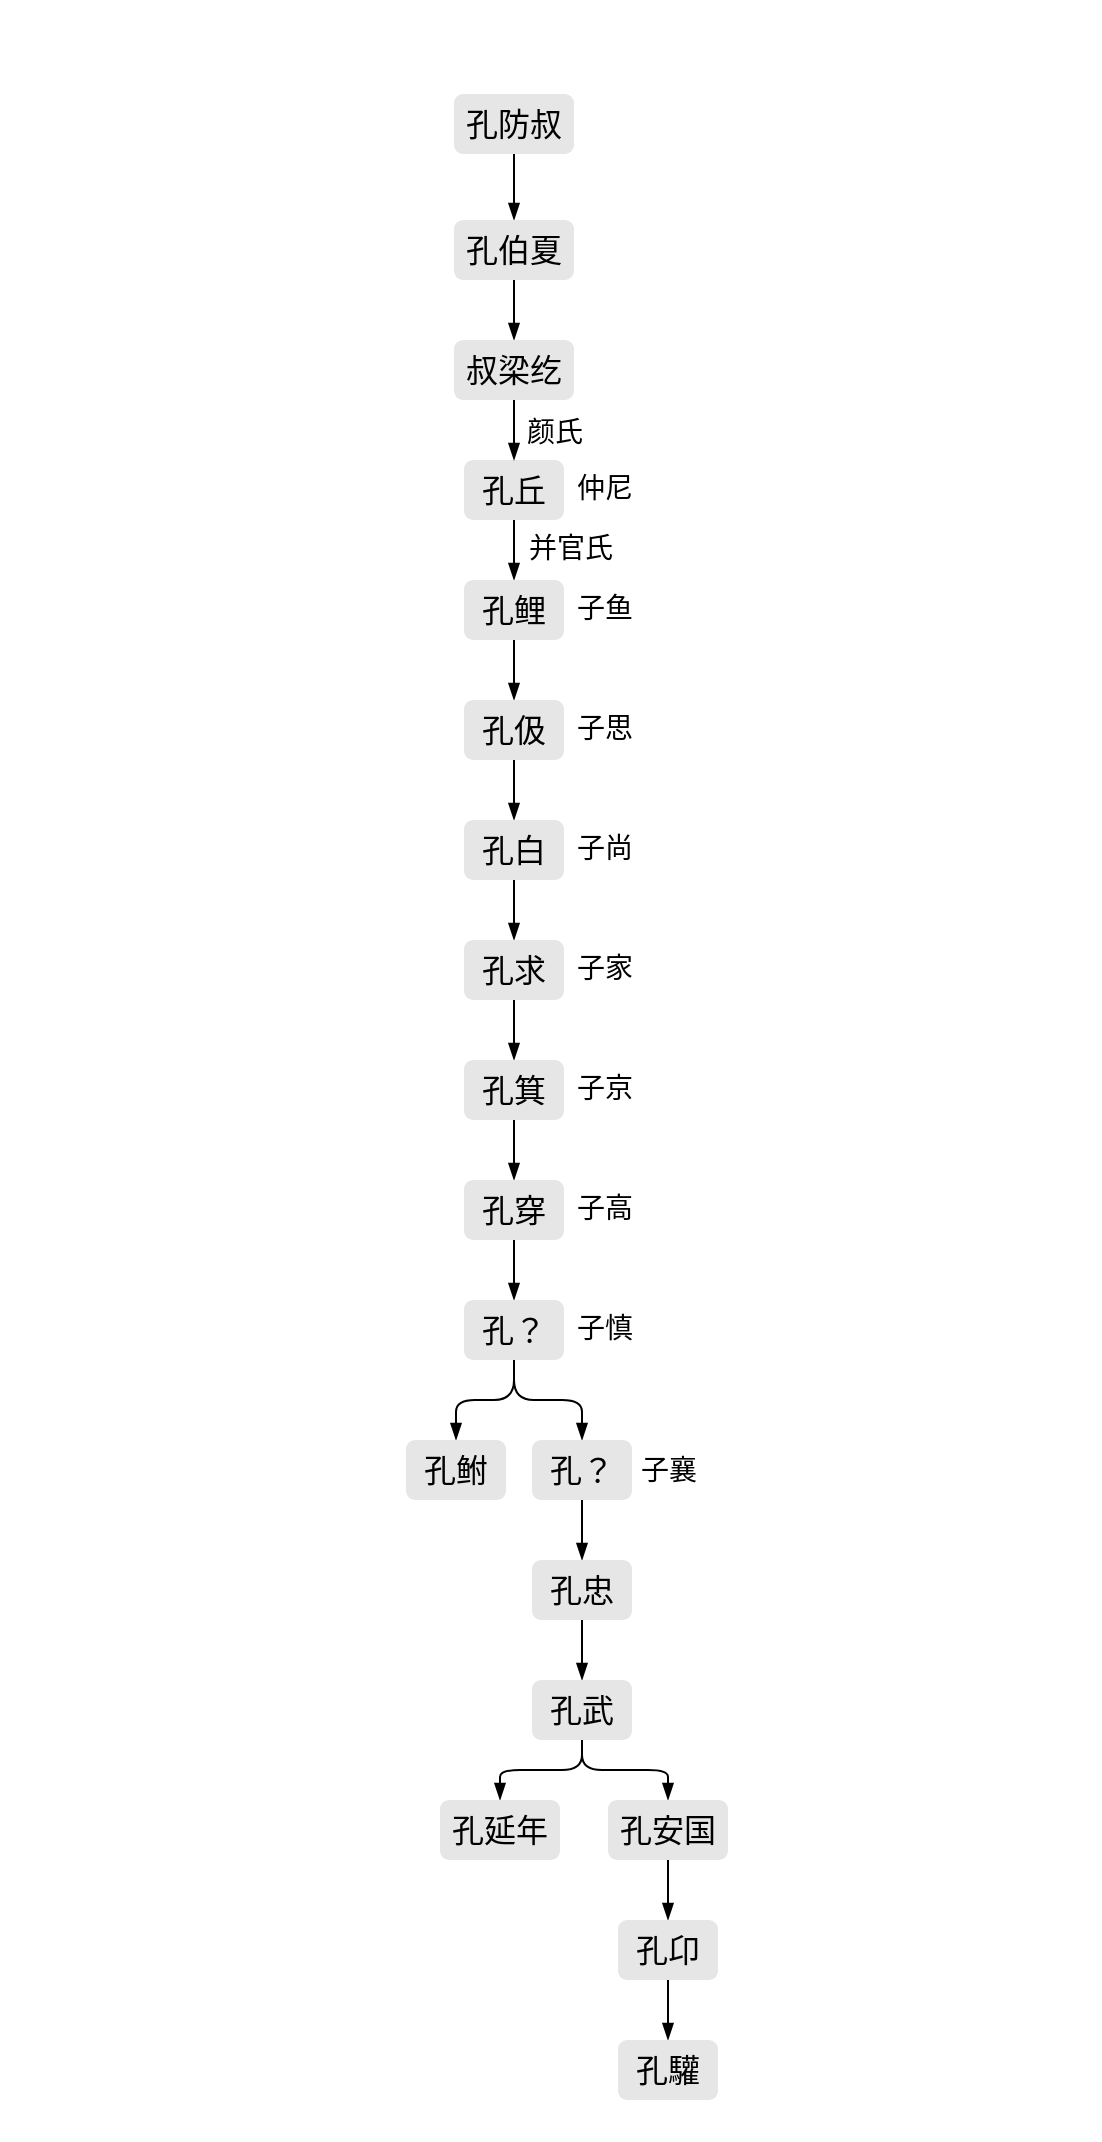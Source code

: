 <mxfile>
    <diagram id="Kz0ywYGAHpizFOXHB_ZU" name="Page-1">
        <mxGraphModel dx="644" dy="515" grid="1" gridSize="10" guides="1" tooltips="1" connect="1" arrows="1" fold="1" page="1" pageScale="1" pageWidth="827" pageHeight="1169" math="0" shadow="0">
            <root>
                <mxCell id="0"/>
                <mxCell id="1" parent="0"/>
                <mxCell id="3" value="" style="rounded=0;whiteSpace=wrap;html=1;fillColor=#FFFFFF;strokeColor=none;connectable=0;container=1;collapsible=0;recursiveResize=0;movable=0;rotatable=0;cloneable=0;deletable=0;" parent="1" vertex="1">
                    <mxGeometry x="290" y="100" width="550" height="1070" as="geometry"/>
                </mxCell>
                <mxCell id="60" style="edgeStyle=orthogonalEdgeStyle;shape=connector;rounded=1;html=1;exitX=0.5;exitY=1;exitDx=0;exitDy=0;labelBackgroundColor=default;fontFamily=Helvetica;fontSize=16;fontColor=#000000;endArrow=blockThin;endFill=1;strokeColor=#000000;strokeWidth=1;" edge="1" parent="3" source="5" target="59">
                    <mxGeometry relative="1" as="geometry"/>
                </mxCell>
                <mxCell id="5" value="&lt;div style=&quot;font-size: 16px&quot;&gt;&lt;div style=&quot;font-size: 16px&quot;&gt;&lt;div style=&quot;font-size: 16px&quot;&gt;&lt;div style=&quot;font-size: 16px&quot;&gt;&lt;div style=&quot;font-size: 16px&quot;&gt;孔防叔&lt;br&gt;&lt;/div&gt;&lt;/div&gt;&lt;/div&gt;&lt;/div&gt;&lt;div style=&quot;font-size: 16px&quot;&gt;&lt;/div&gt;&lt;/div&gt;" style="rounded=1;whiteSpace=wrap;html=1;fillColor=#E6E6E6;fontColor=#000000;fontSize=16;strokeColor=none;strokeWidth=2;" parent="3" vertex="1">
                    <mxGeometry x="227" y="47" width="60" height="30" as="geometry"/>
                </mxCell>
                <mxCell id="6" value="&lt;div style=&quot;font-size: 14px&quot;&gt;&lt;div style=&quot;font-size: 14px&quot;&gt;&lt;div style=&quot;font-size: 14px&quot;&gt;&lt;div style=&quot;font-size: 14px&quot;&gt;&lt;div&gt;仲尼&lt;/div&gt;&lt;/div&gt;&lt;/div&gt;&lt;/div&gt;&lt;/div&gt;" style="text;html=1;align=center;verticalAlign=middle;resizable=0;points=[];autosize=1;strokeColor=none;fillColor=none;fontSize=14;fontColor=#000000;" parent="3" vertex="1">
                    <mxGeometry x="282" y="234" width="40" height="20" as="geometry"/>
                </mxCell>
                <mxCell id="67" style="edgeStyle=orthogonalEdgeStyle;shape=connector;rounded=1;html=1;exitX=0.5;exitY=1;exitDx=0;exitDy=0;entryX=0.5;entryY=0;entryDx=0;entryDy=0;labelBackgroundColor=default;fontFamily=Helvetica;fontSize=16;fontColor=#000000;endArrow=blockThin;endFill=1;strokeColor=#000000;strokeWidth=1;" edge="1" parent="3" source="7" target="65">
                    <mxGeometry relative="1" as="geometry"/>
                </mxCell>
                <mxCell id="7" value="&lt;div style=&quot;font-size: 16px&quot;&gt;&lt;div style=&quot;font-size: 16px&quot;&gt;&lt;div style=&quot;font-size: 16px&quot;&gt;&lt;div style=&quot;font-size: 16px&quot;&gt;&lt;div style=&quot;font-size: 16px&quot;&gt;孔丘&lt;br&gt;&lt;/div&gt;&lt;/div&gt;&lt;/div&gt;&lt;/div&gt;&lt;div style=&quot;font-size: 16px&quot;&gt;&lt;/div&gt;&lt;/div&gt;" style="rounded=1;whiteSpace=wrap;html=1;fillColor=#E6E6E6;fontColor=#000000;fontSize=16;strokeColor=none;strokeWidth=2;" parent="3" vertex="1">
                    <mxGeometry x="232" y="230" width="50" height="30" as="geometry"/>
                </mxCell>
                <mxCell id="62" style="edgeStyle=orthogonalEdgeStyle;shape=connector;rounded=1;html=1;exitX=0.5;exitY=1;exitDx=0;exitDy=0;entryX=0.5;entryY=0;entryDx=0;entryDy=0;labelBackgroundColor=default;fontFamily=Helvetica;fontSize=16;fontColor=#000000;endArrow=blockThin;endFill=1;strokeColor=#000000;strokeWidth=1;" edge="1" parent="3" source="59" target="61">
                    <mxGeometry relative="1" as="geometry"/>
                </mxCell>
                <mxCell id="59" value="&lt;div style=&quot;font-size: 16px&quot;&gt;&lt;div style=&quot;font-size: 16px&quot;&gt;&lt;div style=&quot;font-size: 16px&quot;&gt;&lt;div style=&quot;font-size: 16px&quot;&gt;&lt;div style=&quot;font-size: 16px&quot;&gt;孔伯夏&lt;br&gt;&lt;/div&gt;&lt;/div&gt;&lt;/div&gt;&lt;/div&gt;&lt;div style=&quot;font-size: 16px&quot;&gt;&lt;/div&gt;&lt;/div&gt;" style="rounded=1;whiteSpace=wrap;html=1;fillColor=#E6E6E6;fontColor=#000000;fontSize=16;strokeColor=none;strokeWidth=2;" vertex="1" parent="3">
                    <mxGeometry x="227" y="110" width="60" height="30" as="geometry"/>
                </mxCell>
                <mxCell id="63" style="edgeStyle=orthogonalEdgeStyle;shape=connector;rounded=1;html=1;exitX=0.5;exitY=1;exitDx=0;exitDy=0;labelBackgroundColor=default;fontFamily=Helvetica;fontSize=16;fontColor=#000000;endArrow=blockThin;endFill=1;strokeColor=#000000;strokeWidth=1;" edge="1" parent="3" source="61" target="7">
                    <mxGeometry relative="1" as="geometry"/>
                </mxCell>
                <mxCell id="61" value="&lt;div style=&quot;font-size: 16px&quot;&gt;&lt;div style=&quot;font-size: 16px&quot;&gt;&lt;div style=&quot;font-size: 16px&quot;&gt;&lt;div style=&quot;font-size: 16px&quot;&gt;&lt;div style=&quot;font-size: 16px&quot;&gt;叔梁纥&lt;br&gt;&lt;/div&gt;&lt;/div&gt;&lt;/div&gt;&lt;/div&gt;&lt;div style=&quot;font-size: 16px&quot;&gt;&lt;/div&gt;&lt;/div&gt;" style="rounded=1;whiteSpace=wrap;html=1;fillColor=#E6E6E6;fontColor=#000000;fontSize=16;strokeColor=none;strokeWidth=2;" vertex="1" parent="3">
                    <mxGeometry x="227" y="170" width="60" height="30" as="geometry"/>
                </mxCell>
                <mxCell id="64" value="&lt;div style=&quot;font-size: 14px&quot;&gt;&lt;div style=&quot;font-size: 14px&quot;&gt;&lt;div style=&quot;font-size: 14px&quot;&gt;&lt;div style=&quot;font-size: 14px&quot;&gt;&lt;div&gt;颜氏&lt;/div&gt;&lt;/div&gt;&lt;/div&gt;&lt;/div&gt;&lt;/div&gt;" style="text;html=1;align=center;verticalAlign=middle;resizable=0;points=[];autosize=1;strokeColor=none;fillColor=none;fontSize=14;fontColor=#000000;" vertex="1" parent="3">
                    <mxGeometry x="257" y="206" width="40" height="20" as="geometry"/>
                </mxCell>
                <mxCell id="71" style="edgeStyle=orthogonalEdgeStyle;shape=connector;rounded=1;html=1;exitX=0.5;exitY=1;exitDx=0;exitDy=0;labelBackgroundColor=default;fontFamily=Helvetica;fontSize=16;fontColor=#000000;endArrow=blockThin;endFill=1;strokeColor=#000000;strokeWidth=1;" edge="1" parent="3" source="65" target="69">
                    <mxGeometry relative="1" as="geometry"/>
                </mxCell>
                <mxCell id="65" value="&lt;div style=&quot;font-size: 16px&quot;&gt;&lt;div style=&quot;font-size: 16px&quot;&gt;&lt;div style=&quot;font-size: 16px&quot;&gt;&lt;div style=&quot;font-size: 16px&quot;&gt;&lt;div style=&quot;font-size: 16px&quot;&gt;孔鲤&lt;br&gt;&lt;/div&gt;&lt;/div&gt;&lt;/div&gt;&lt;/div&gt;&lt;div style=&quot;font-size: 16px&quot;&gt;&lt;/div&gt;&lt;/div&gt;" style="rounded=1;whiteSpace=wrap;html=1;fillColor=#E6E6E6;fontColor=#000000;fontSize=16;strokeColor=none;strokeWidth=2;" vertex="1" parent="3">
                    <mxGeometry x="232" y="290" width="50" height="30" as="geometry"/>
                </mxCell>
                <mxCell id="66" value="&lt;div style=&quot;font-size: 14px&quot;&gt;&lt;div style=&quot;font-size: 14px&quot;&gt;&lt;div style=&quot;font-size: 14px&quot;&gt;&lt;div style=&quot;font-size: 14px&quot;&gt;&lt;div&gt;子鱼&lt;/div&gt;&lt;/div&gt;&lt;/div&gt;&lt;/div&gt;&lt;/div&gt;" style="text;html=1;align=center;verticalAlign=middle;resizable=0;points=[];autosize=1;strokeColor=none;fillColor=none;fontSize=14;fontColor=#000000;" vertex="1" parent="3">
                    <mxGeometry x="282" y="294" width="40" height="20" as="geometry"/>
                </mxCell>
                <mxCell id="68" value="&lt;div style=&quot;font-size: 14px&quot;&gt;&lt;div style=&quot;font-size: 14px&quot;&gt;&lt;div style=&quot;font-size: 14px&quot;&gt;&lt;div style=&quot;font-size: 14px&quot;&gt;&lt;div&gt;并官氏&lt;/div&gt;&lt;/div&gt;&lt;/div&gt;&lt;/div&gt;&lt;/div&gt;" style="text;html=1;align=center;verticalAlign=middle;resizable=0;points=[];autosize=1;strokeColor=none;fillColor=none;fontSize=14;fontColor=#000000;" vertex="1" parent="3">
                    <mxGeometry x="255" y="264" width="60" height="20" as="geometry"/>
                </mxCell>
                <mxCell id="74" style="edgeStyle=orthogonalEdgeStyle;shape=connector;rounded=1;html=1;exitX=0.5;exitY=1;exitDx=0;exitDy=0;entryX=0.5;entryY=0;entryDx=0;entryDy=0;labelBackgroundColor=default;fontFamily=Helvetica;fontSize=16;fontColor=#000000;endArrow=blockThin;endFill=1;strokeColor=#000000;strokeWidth=1;" edge="1" parent="3" source="69" target="72">
                    <mxGeometry relative="1" as="geometry"/>
                </mxCell>
                <mxCell id="69" value="&lt;div style=&quot;font-size: 16px&quot;&gt;&lt;div style=&quot;font-size: 16px&quot;&gt;&lt;div style=&quot;font-size: 16px&quot;&gt;&lt;div style=&quot;font-size: 16px&quot;&gt;&lt;div style=&quot;font-size: 16px&quot;&gt;孔伋&lt;br&gt;&lt;/div&gt;&lt;/div&gt;&lt;/div&gt;&lt;/div&gt;&lt;div style=&quot;font-size: 16px&quot;&gt;&lt;/div&gt;&lt;/div&gt;" style="rounded=1;whiteSpace=wrap;html=1;fillColor=#E6E6E6;fontColor=#000000;fontSize=16;strokeColor=none;strokeWidth=2;" vertex="1" parent="3">
                    <mxGeometry x="232" y="350" width="50" height="30" as="geometry"/>
                </mxCell>
                <mxCell id="70" value="&lt;div style=&quot;font-size: 14px&quot;&gt;&lt;div style=&quot;font-size: 14px&quot;&gt;&lt;div style=&quot;font-size: 14px&quot;&gt;&lt;div style=&quot;font-size: 14px&quot;&gt;&lt;div&gt;子思&lt;/div&gt;&lt;/div&gt;&lt;/div&gt;&lt;/div&gt;&lt;/div&gt;" style="text;html=1;align=center;verticalAlign=middle;resizable=0;points=[];autosize=1;strokeColor=none;fillColor=none;fontSize=14;fontColor=#000000;" vertex="1" parent="3">
                    <mxGeometry x="282" y="354" width="40" height="20" as="geometry"/>
                </mxCell>
                <mxCell id="77" style="edgeStyle=orthogonalEdgeStyle;shape=connector;rounded=1;html=1;exitX=0.5;exitY=1;exitDx=0;exitDy=0;entryX=0.5;entryY=0;entryDx=0;entryDy=0;labelBackgroundColor=default;fontFamily=Helvetica;fontSize=16;fontColor=#000000;endArrow=blockThin;endFill=1;strokeColor=#000000;strokeWidth=1;" edge="1" parent="3" source="72" target="75">
                    <mxGeometry relative="1" as="geometry"/>
                </mxCell>
                <mxCell id="72" value="&lt;div style=&quot;font-size: 16px&quot;&gt;&lt;div style=&quot;font-size: 16px&quot;&gt;&lt;div style=&quot;font-size: 16px&quot;&gt;&lt;div style=&quot;font-size: 16px&quot;&gt;&lt;div style=&quot;font-size: 16px&quot;&gt;孔白&lt;br&gt;&lt;/div&gt;&lt;/div&gt;&lt;/div&gt;&lt;/div&gt;&lt;div style=&quot;font-size: 16px&quot;&gt;&lt;/div&gt;&lt;/div&gt;" style="rounded=1;whiteSpace=wrap;html=1;fillColor=#E6E6E6;fontColor=#000000;fontSize=16;strokeColor=none;strokeWidth=2;" vertex="1" parent="3">
                    <mxGeometry x="232" y="410" width="50" height="30" as="geometry"/>
                </mxCell>
                <mxCell id="73" value="&lt;div style=&quot;font-size: 14px&quot;&gt;&lt;div style=&quot;font-size: 14px&quot;&gt;&lt;div style=&quot;font-size: 14px&quot;&gt;&lt;div style=&quot;font-size: 14px&quot;&gt;&lt;div&gt;子尚&lt;/div&gt;&lt;/div&gt;&lt;/div&gt;&lt;/div&gt;&lt;/div&gt;" style="text;html=1;align=center;verticalAlign=middle;resizable=0;points=[];autosize=1;strokeColor=none;fillColor=none;fontSize=14;fontColor=#000000;" vertex="1" parent="3">
                    <mxGeometry x="282" y="414" width="40" height="20" as="geometry"/>
                </mxCell>
                <mxCell id="80" style="edgeStyle=orthogonalEdgeStyle;shape=connector;rounded=1;html=1;exitX=0.5;exitY=1;exitDx=0;exitDy=0;labelBackgroundColor=default;fontFamily=Helvetica;fontSize=16;fontColor=#000000;endArrow=blockThin;endFill=1;strokeColor=#000000;strokeWidth=1;" edge="1" parent="3" source="75" target="79">
                    <mxGeometry relative="1" as="geometry"/>
                </mxCell>
                <mxCell id="75" value="&lt;div style=&quot;font-size: 16px&quot;&gt;&lt;div style=&quot;font-size: 16px&quot;&gt;&lt;div style=&quot;font-size: 16px&quot;&gt;&lt;div style=&quot;font-size: 16px&quot;&gt;&lt;div style=&quot;font-size: 16px&quot;&gt;孔求&lt;br&gt;&lt;/div&gt;&lt;/div&gt;&lt;/div&gt;&lt;/div&gt;&lt;div style=&quot;font-size: 16px&quot;&gt;&lt;/div&gt;&lt;/div&gt;" style="rounded=1;whiteSpace=wrap;html=1;fillColor=#E6E6E6;fontColor=#000000;fontSize=16;strokeColor=none;strokeWidth=2;" vertex="1" parent="3">
                    <mxGeometry x="232" y="470" width="50" height="30" as="geometry"/>
                </mxCell>
                <mxCell id="76" value="&lt;div style=&quot;font-size: 14px&quot;&gt;&lt;div style=&quot;font-size: 14px&quot;&gt;&lt;div style=&quot;font-size: 14px&quot;&gt;&lt;div style=&quot;font-size: 14px&quot;&gt;&lt;div&gt;子家&lt;/div&gt;&lt;/div&gt;&lt;/div&gt;&lt;/div&gt;&lt;/div&gt;" style="text;html=1;align=center;verticalAlign=middle;resizable=0;points=[];autosize=1;strokeColor=none;fillColor=none;fontSize=14;fontColor=#000000;" vertex="1" parent="3">
                    <mxGeometry x="282" y="474" width="40" height="20" as="geometry"/>
                </mxCell>
                <mxCell id="78" value="&lt;div style=&quot;font-size: 14px&quot;&gt;&lt;div style=&quot;font-size: 14px&quot;&gt;&lt;div style=&quot;font-size: 14px&quot;&gt;&lt;div style=&quot;font-size: 14px&quot;&gt;&lt;div&gt;子京&lt;/div&gt;&lt;/div&gt;&lt;/div&gt;&lt;/div&gt;&lt;/div&gt;" style="text;html=1;align=center;verticalAlign=middle;resizable=0;points=[];autosize=1;strokeColor=none;fillColor=none;fontSize=14;fontColor=#000000;" vertex="1" parent="3">
                    <mxGeometry x="282" y="534" width="40" height="20" as="geometry"/>
                </mxCell>
                <mxCell id="83" style="edgeStyle=orthogonalEdgeStyle;shape=connector;rounded=1;html=1;exitX=0.5;exitY=1;exitDx=0;exitDy=0;labelBackgroundColor=default;fontFamily=Helvetica;fontSize=16;fontColor=#000000;endArrow=blockThin;endFill=1;strokeColor=#000000;strokeWidth=1;" edge="1" parent="3" source="79" target="81">
                    <mxGeometry relative="1" as="geometry"/>
                </mxCell>
                <mxCell id="79" value="&lt;div style=&quot;font-size: 16px&quot;&gt;&lt;div style=&quot;font-size: 16px&quot;&gt;&lt;div style=&quot;font-size: 16px&quot;&gt;&lt;div style=&quot;font-size: 16px&quot;&gt;&lt;div style=&quot;font-size: 16px&quot;&gt;孔箕&lt;br&gt;&lt;/div&gt;&lt;/div&gt;&lt;/div&gt;&lt;/div&gt;&lt;div style=&quot;font-size: 16px&quot;&gt;&lt;/div&gt;&lt;/div&gt;" style="rounded=1;whiteSpace=wrap;html=1;fillColor=#E6E6E6;fontColor=#000000;fontSize=16;strokeColor=none;strokeWidth=2;" vertex="1" parent="3">
                    <mxGeometry x="232" y="530" width="50" height="30" as="geometry"/>
                </mxCell>
                <mxCell id="86" style="edgeStyle=orthogonalEdgeStyle;shape=connector;rounded=1;html=1;exitX=0.5;exitY=1;exitDx=0;exitDy=0;labelBackgroundColor=default;fontFamily=Helvetica;fontSize=16;fontColor=#000000;endArrow=blockThin;endFill=1;strokeColor=#000000;strokeWidth=1;" edge="1" parent="3" source="81" target="84">
                    <mxGeometry relative="1" as="geometry"/>
                </mxCell>
                <mxCell id="81" value="&lt;div style=&quot;font-size: 16px&quot;&gt;&lt;div style=&quot;font-size: 16px&quot;&gt;&lt;div style=&quot;font-size: 16px&quot;&gt;&lt;div style=&quot;font-size: 16px&quot;&gt;&lt;div style=&quot;font-size: 16px&quot;&gt;孔穿&lt;br&gt;&lt;/div&gt;&lt;/div&gt;&lt;/div&gt;&lt;/div&gt;&lt;div style=&quot;font-size: 16px&quot;&gt;&lt;/div&gt;&lt;/div&gt;" style="rounded=1;whiteSpace=wrap;html=1;fillColor=#E6E6E6;fontColor=#000000;fontSize=16;strokeColor=none;strokeWidth=2;" vertex="1" parent="3">
                    <mxGeometry x="232" y="590" width="50" height="30" as="geometry"/>
                </mxCell>
                <mxCell id="82" value="&lt;div style=&quot;font-size: 14px&quot;&gt;&lt;div style=&quot;font-size: 14px&quot;&gt;&lt;div style=&quot;font-size: 14px&quot;&gt;&lt;div style=&quot;font-size: 14px&quot;&gt;&lt;div&gt;子高&lt;/div&gt;&lt;/div&gt;&lt;/div&gt;&lt;/div&gt;&lt;/div&gt;" style="text;html=1;align=center;verticalAlign=middle;resizable=0;points=[];autosize=1;strokeColor=none;fillColor=none;fontSize=14;fontColor=#000000;" vertex="1" parent="3">
                    <mxGeometry x="282" y="594" width="40" height="20" as="geometry"/>
                </mxCell>
                <mxCell id="88" style="edgeStyle=orthogonalEdgeStyle;shape=connector;rounded=1;html=1;exitX=0.5;exitY=1;exitDx=0;exitDy=0;entryX=0.5;entryY=0;entryDx=0;entryDy=0;labelBackgroundColor=default;fontFamily=Helvetica;fontSize=16;fontColor=#000000;endArrow=blockThin;endFill=1;strokeColor=#000000;strokeWidth=1;" edge="1" parent="3" source="84" target="87">
                    <mxGeometry relative="1" as="geometry"/>
                </mxCell>
                <mxCell id="91" style="edgeStyle=orthogonalEdgeStyle;shape=connector;rounded=1;html=1;exitX=0.5;exitY=1;exitDx=0;exitDy=0;labelBackgroundColor=default;fontFamily=Helvetica;fontSize=16;fontColor=#000000;endArrow=blockThin;endFill=1;strokeColor=#000000;strokeWidth=1;" edge="1" parent="3" source="84" target="89">
                    <mxGeometry relative="1" as="geometry"/>
                </mxCell>
                <mxCell id="84" value="&lt;div style=&quot;font-size: 16px&quot;&gt;&lt;div style=&quot;font-size: 16px&quot;&gt;&lt;div style=&quot;font-size: 16px&quot;&gt;&lt;div style=&quot;font-size: 16px&quot;&gt;&lt;div style=&quot;font-size: 16px&quot;&gt;孔？&lt;br&gt;&lt;/div&gt;&lt;/div&gt;&lt;/div&gt;&lt;/div&gt;&lt;div style=&quot;font-size: 16px&quot;&gt;&lt;/div&gt;&lt;/div&gt;" style="rounded=1;whiteSpace=wrap;html=1;fillColor=#E6E6E6;fontColor=#000000;fontSize=16;strokeColor=none;strokeWidth=2;" vertex="1" parent="3">
                    <mxGeometry x="232" y="650" width="50" height="30" as="geometry"/>
                </mxCell>
                <mxCell id="85" value="&lt;div style=&quot;font-size: 14px&quot;&gt;&lt;div style=&quot;font-size: 14px&quot;&gt;&lt;div style=&quot;font-size: 14px&quot;&gt;&lt;div style=&quot;font-size: 14px&quot;&gt;&lt;div&gt;子慎&lt;/div&gt;&lt;/div&gt;&lt;/div&gt;&lt;/div&gt;&lt;/div&gt;" style="text;html=1;align=center;verticalAlign=middle;resizable=0;points=[];autosize=1;strokeColor=none;fillColor=none;fontSize=14;fontColor=#000000;" vertex="1" parent="3">
                    <mxGeometry x="282" y="654" width="40" height="20" as="geometry"/>
                </mxCell>
                <mxCell id="87" value="&lt;div style=&quot;font-size: 16px&quot;&gt;&lt;div style=&quot;font-size: 16px&quot;&gt;&lt;div style=&quot;font-size: 16px&quot;&gt;&lt;div style=&quot;font-size: 16px&quot;&gt;&lt;div style=&quot;font-size: 16px&quot;&gt;孔鲋&lt;br&gt;&lt;/div&gt;&lt;/div&gt;&lt;/div&gt;&lt;/div&gt;&lt;div style=&quot;font-size: 16px&quot;&gt;&lt;/div&gt;&lt;/div&gt;" style="rounded=1;whiteSpace=wrap;html=1;fillColor=#E6E6E6;fontColor=#000000;fontSize=16;strokeColor=none;strokeWidth=2;" vertex="1" parent="3">
                    <mxGeometry x="203" y="720" width="50" height="30" as="geometry"/>
                </mxCell>
                <mxCell id="93" style="edgeStyle=orthogonalEdgeStyle;shape=connector;rounded=1;html=1;exitX=0.5;exitY=1;exitDx=0;exitDy=0;labelBackgroundColor=default;fontFamily=Helvetica;fontSize=16;fontColor=#000000;endArrow=blockThin;endFill=1;strokeColor=#000000;strokeWidth=1;" edge="1" parent="3" source="89" target="92">
                    <mxGeometry relative="1" as="geometry"/>
                </mxCell>
                <mxCell id="89" value="&lt;div style=&quot;font-size: 16px&quot;&gt;&lt;div style=&quot;font-size: 16px&quot;&gt;&lt;div style=&quot;font-size: 16px&quot;&gt;&lt;div style=&quot;font-size: 16px&quot;&gt;&lt;div style=&quot;font-size: 16px&quot;&gt;孔？&lt;br&gt;&lt;/div&gt;&lt;/div&gt;&lt;/div&gt;&lt;/div&gt;&lt;div style=&quot;font-size: 16px&quot;&gt;&lt;/div&gt;&lt;/div&gt;" style="rounded=1;whiteSpace=wrap;html=1;fillColor=#E6E6E6;fontColor=#000000;fontSize=16;strokeColor=none;strokeWidth=2;" vertex="1" parent="3">
                    <mxGeometry x="266" y="720" width="50" height="30" as="geometry"/>
                </mxCell>
                <mxCell id="90" value="&lt;div style=&quot;font-size: 14px&quot;&gt;&lt;div style=&quot;font-size: 14px&quot;&gt;&lt;div style=&quot;font-size: 14px&quot;&gt;&lt;div style=&quot;font-size: 14px&quot;&gt;&lt;div&gt;子襄&lt;/div&gt;&lt;/div&gt;&lt;/div&gt;&lt;/div&gt;&lt;/div&gt;" style="text;html=1;align=center;verticalAlign=middle;resizable=0;points=[];autosize=1;strokeColor=none;fillColor=none;fontSize=14;fontColor=#000000;" vertex="1" parent="3">
                    <mxGeometry x="314" y="725" width="40" height="20" as="geometry"/>
                </mxCell>
                <mxCell id="95" style="edgeStyle=orthogonalEdgeStyle;shape=connector;rounded=1;html=1;exitX=0.5;exitY=1;exitDx=0;exitDy=0;labelBackgroundColor=default;fontFamily=Helvetica;fontSize=16;fontColor=#000000;endArrow=blockThin;endFill=1;strokeColor=#000000;strokeWidth=1;" edge="1" parent="3" source="92" target="94">
                    <mxGeometry relative="1" as="geometry"/>
                </mxCell>
                <mxCell id="92" value="&lt;div style=&quot;font-size: 16px&quot;&gt;&lt;div style=&quot;font-size: 16px&quot;&gt;&lt;div style=&quot;font-size: 16px&quot;&gt;&lt;div style=&quot;font-size: 16px&quot;&gt;&lt;div style=&quot;font-size: 16px&quot;&gt;孔忠&lt;br&gt;&lt;/div&gt;&lt;/div&gt;&lt;/div&gt;&lt;/div&gt;&lt;div style=&quot;font-size: 16px&quot;&gt;&lt;/div&gt;&lt;/div&gt;" style="rounded=1;whiteSpace=wrap;html=1;fillColor=#E6E6E6;fontColor=#000000;fontSize=16;strokeColor=none;strokeWidth=2;" vertex="1" parent="3">
                    <mxGeometry x="266" y="780" width="50" height="30" as="geometry"/>
                </mxCell>
                <mxCell id="98" style="edgeStyle=orthogonalEdgeStyle;shape=connector;rounded=1;html=1;exitX=0.5;exitY=1;exitDx=0;exitDy=0;labelBackgroundColor=default;fontFamily=Helvetica;fontSize=16;fontColor=#000000;endArrow=blockThin;endFill=1;strokeColor=#000000;strokeWidth=1;" edge="1" parent="3" source="94" target="96">
                    <mxGeometry relative="1" as="geometry"/>
                </mxCell>
                <mxCell id="99" style="edgeStyle=orthogonalEdgeStyle;shape=connector;rounded=1;html=1;exitX=0.5;exitY=1;exitDx=0;exitDy=0;entryX=0.5;entryY=0;entryDx=0;entryDy=0;labelBackgroundColor=default;fontFamily=Helvetica;fontSize=16;fontColor=#000000;endArrow=blockThin;endFill=1;strokeColor=#000000;strokeWidth=1;" edge="1" parent="3" source="94" target="97">
                    <mxGeometry relative="1" as="geometry"/>
                </mxCell>
                <mxCell id="94" value="&lt;div style=&quot;font-size: 16px&quot;&gt;&lt;div style=&quot;font-size: 16px&quot;&gt;&lt;div style=&quot;font-size: 16px&quot;&gt;&lt;div style=&quot;font-size: 16px&quot;&gt;&lt;div style=&quot;font-size: 16px&quot;&gt;孔武&lt;br&gt;&lt;/div&gt;&lt;/div&gt;&lt;/div&gt;&lt;/div&gt;&lt;div style=&quot;font-size: 16px&quot;&gt;&lt;/div&gt;&lt;/div&gt;" style="rounded=1;whiteSpace=wrap;html=1;fillColor=#E6E6E6;fontColor=#000000;fontSize=16;strokeColor=none;strokeWidth=2;" vertex="1" parent="3">
                    <mxGeometry x="266" y="840" width="50" height="30" as="geometry"/>
                </mxCell>
                <mxCell id="96" value="&lt;div style=&quot;font-size: 16px&quot;&gt;&lt;div style=&quot;font-size: 16px&quot;&gt;&lt;div style=&quot;font-size: 16px&quot;&gt;&lt;div style=&quot;font-size: 16px&quot;&gt;&lt;div style=&quot;font-size: 16px&quot;&gt;孔延年&lt;br&gt;&lt;/div&gt;&lt;/div&gt;&lt;/div&gt;&lt;/div&gt;&lt;div style=&quot;font-size: 16px&quot;&gt;&lt;/div&gt;&lt;/div&gt;" style="rounded=1;whiteSpace=wrap;html=1;fillColor=#E6E6E6;fontColor=#000000;fontSize=16;strokeColor=none;strokeWidth=2;" vertex="1" parent="3">
                    <mxGeometry x="220" y="900" width="60" height="30" as="geometry"/>
                </mxCell>
                <mxCell id="101" style="edgeStyle=orthogonalEdgeStyle;shape=connector;rounded=1;html=1;exitX=0.5;exitY=1;exitDx=0;exitDy=0;labelBackgroundColor=default;fontFamily=Helvetica;fontSize=16;fontColor=#000000;endArrow=blockThin;endFill=1;strokeColor=#000000;strokeWidth=1;" edge="1" parent="3" source="97" target="100">
                    <mxGeometry relative="1" as="geometry"/>
                </mxCell>
                <mxCell id="97" value="&lt;div style=&quot;font-size: 16px&quot;&gt;&lt;div style=&quot;font-size: 16px&quot;&gt;&lt;div style=&quot;font-size: 16px&quot;&gt;&lt;div style=&quot;font-size: 16px&quot;&gt;&lt;div style=&quot;font-size: 16px&quot;&gt;孔安国&lt;br&gt;&lt;/div&gt;&lt;/div&gt;&lt;/div&gt;&lt;/div&gt;&lt;div style=&quot;font-size: 16px&quot;&gt;&lt;/div&gt;&lt;/div&gt;" style="rounded=1;whiteSpace=wrap;html=1;fillColor=#E6E6E6;fontColor=#000000;fontSize=16;strokeColor=none;strokeWidth=2;" vertex="1" parent="3">
                    <mxGeometry x="304" y="900" width="60" height="30" as="geometry"/>
                </mxCell>
                <mxCell id="103" style="edgeStyle=orthogonalEdgeStyle;shape=connector;rounded=1;html=1;exitX=0.5;exitY=1;exitDx=0;exitDy=0;entryX=0.5;entryY=0;entryDx=0;entryDy=0;labelBackgroundColor=default;fontFamily=Helvetica;fontSize=16;fontColor=#000000;endArrow=blockThin;endFill=1;strokeColor=#000000;strokeWidth=1;" edge="1" parent="3" source="100" target="102">
                    <mxGeometry relative="1" as="geometry"/>
                </mxCell>
                <mxCell id="100" value="&lt;div style=&quot;font-size: 16px&quot;&gt;&lt;div style=&quot;font-size: 16px&quot;&gt;&lt;div style=&quot;font-size: 16px&quot;&gt;&lt;div style=&quot;font-size: 16px&quot;&gt;&lt;div style=&quot;font-size: 16px&quot;&gt;孔卬&lt;br&gt;&lt;/div&gt;&lt;/div&gt;&lt;/div&gt;&lt;/div&gt;&lt;div style=&quot;font-size: 16px&quot;&gt;&lt;/div&gt;&lt;/div&gt;" style="rounded=1;whiteSpace=wrap;html=1;fillColor=#E6E6E6;fontColor=#000000;fontSize=16;strokeColor=none;strokeWidth=2;" vertex="1" parent="3">
                    <mxGeometry x="309" y="960" width="50" height="30" as="geometry"/>
                </mxCell>
                <mxCell id="102" value="&lt;div style=&quot;font-size: 16px&quot;&gt;&lt;div style=&quot;font-size: 16px&quot;&gt;&lt;div style=&quot;font-size: 16px&quot;&gt;&lt;div style=&quot;font-size: 16px&quot;&gt;&lt;div style=&quot;font-size: 16px&quot;&gt;孔驩&lt;br&gt;&lt;/div&gt;&lt;/div&gt;&lt;/div&gt;&lt;/div&gt;&lt;div style=&quot;font-size: 16px&quot;&gt;&lt;/div&gt;&lt;/div&gt;" style="rounded=1;whiteSpace=wrap;html=1;fillColor=#E6E6E6;fontColor=#000000;fontSize=16;strokeColor=none;strokeWidth=2;" vertex="1" parent="3">
                    <mxGeometry x="309" y="1020" width="50" height="30" as="geometry"/>
                </mxCell>
            </root>
        </mxGraphModel>
    </diagram>
</mxfile>